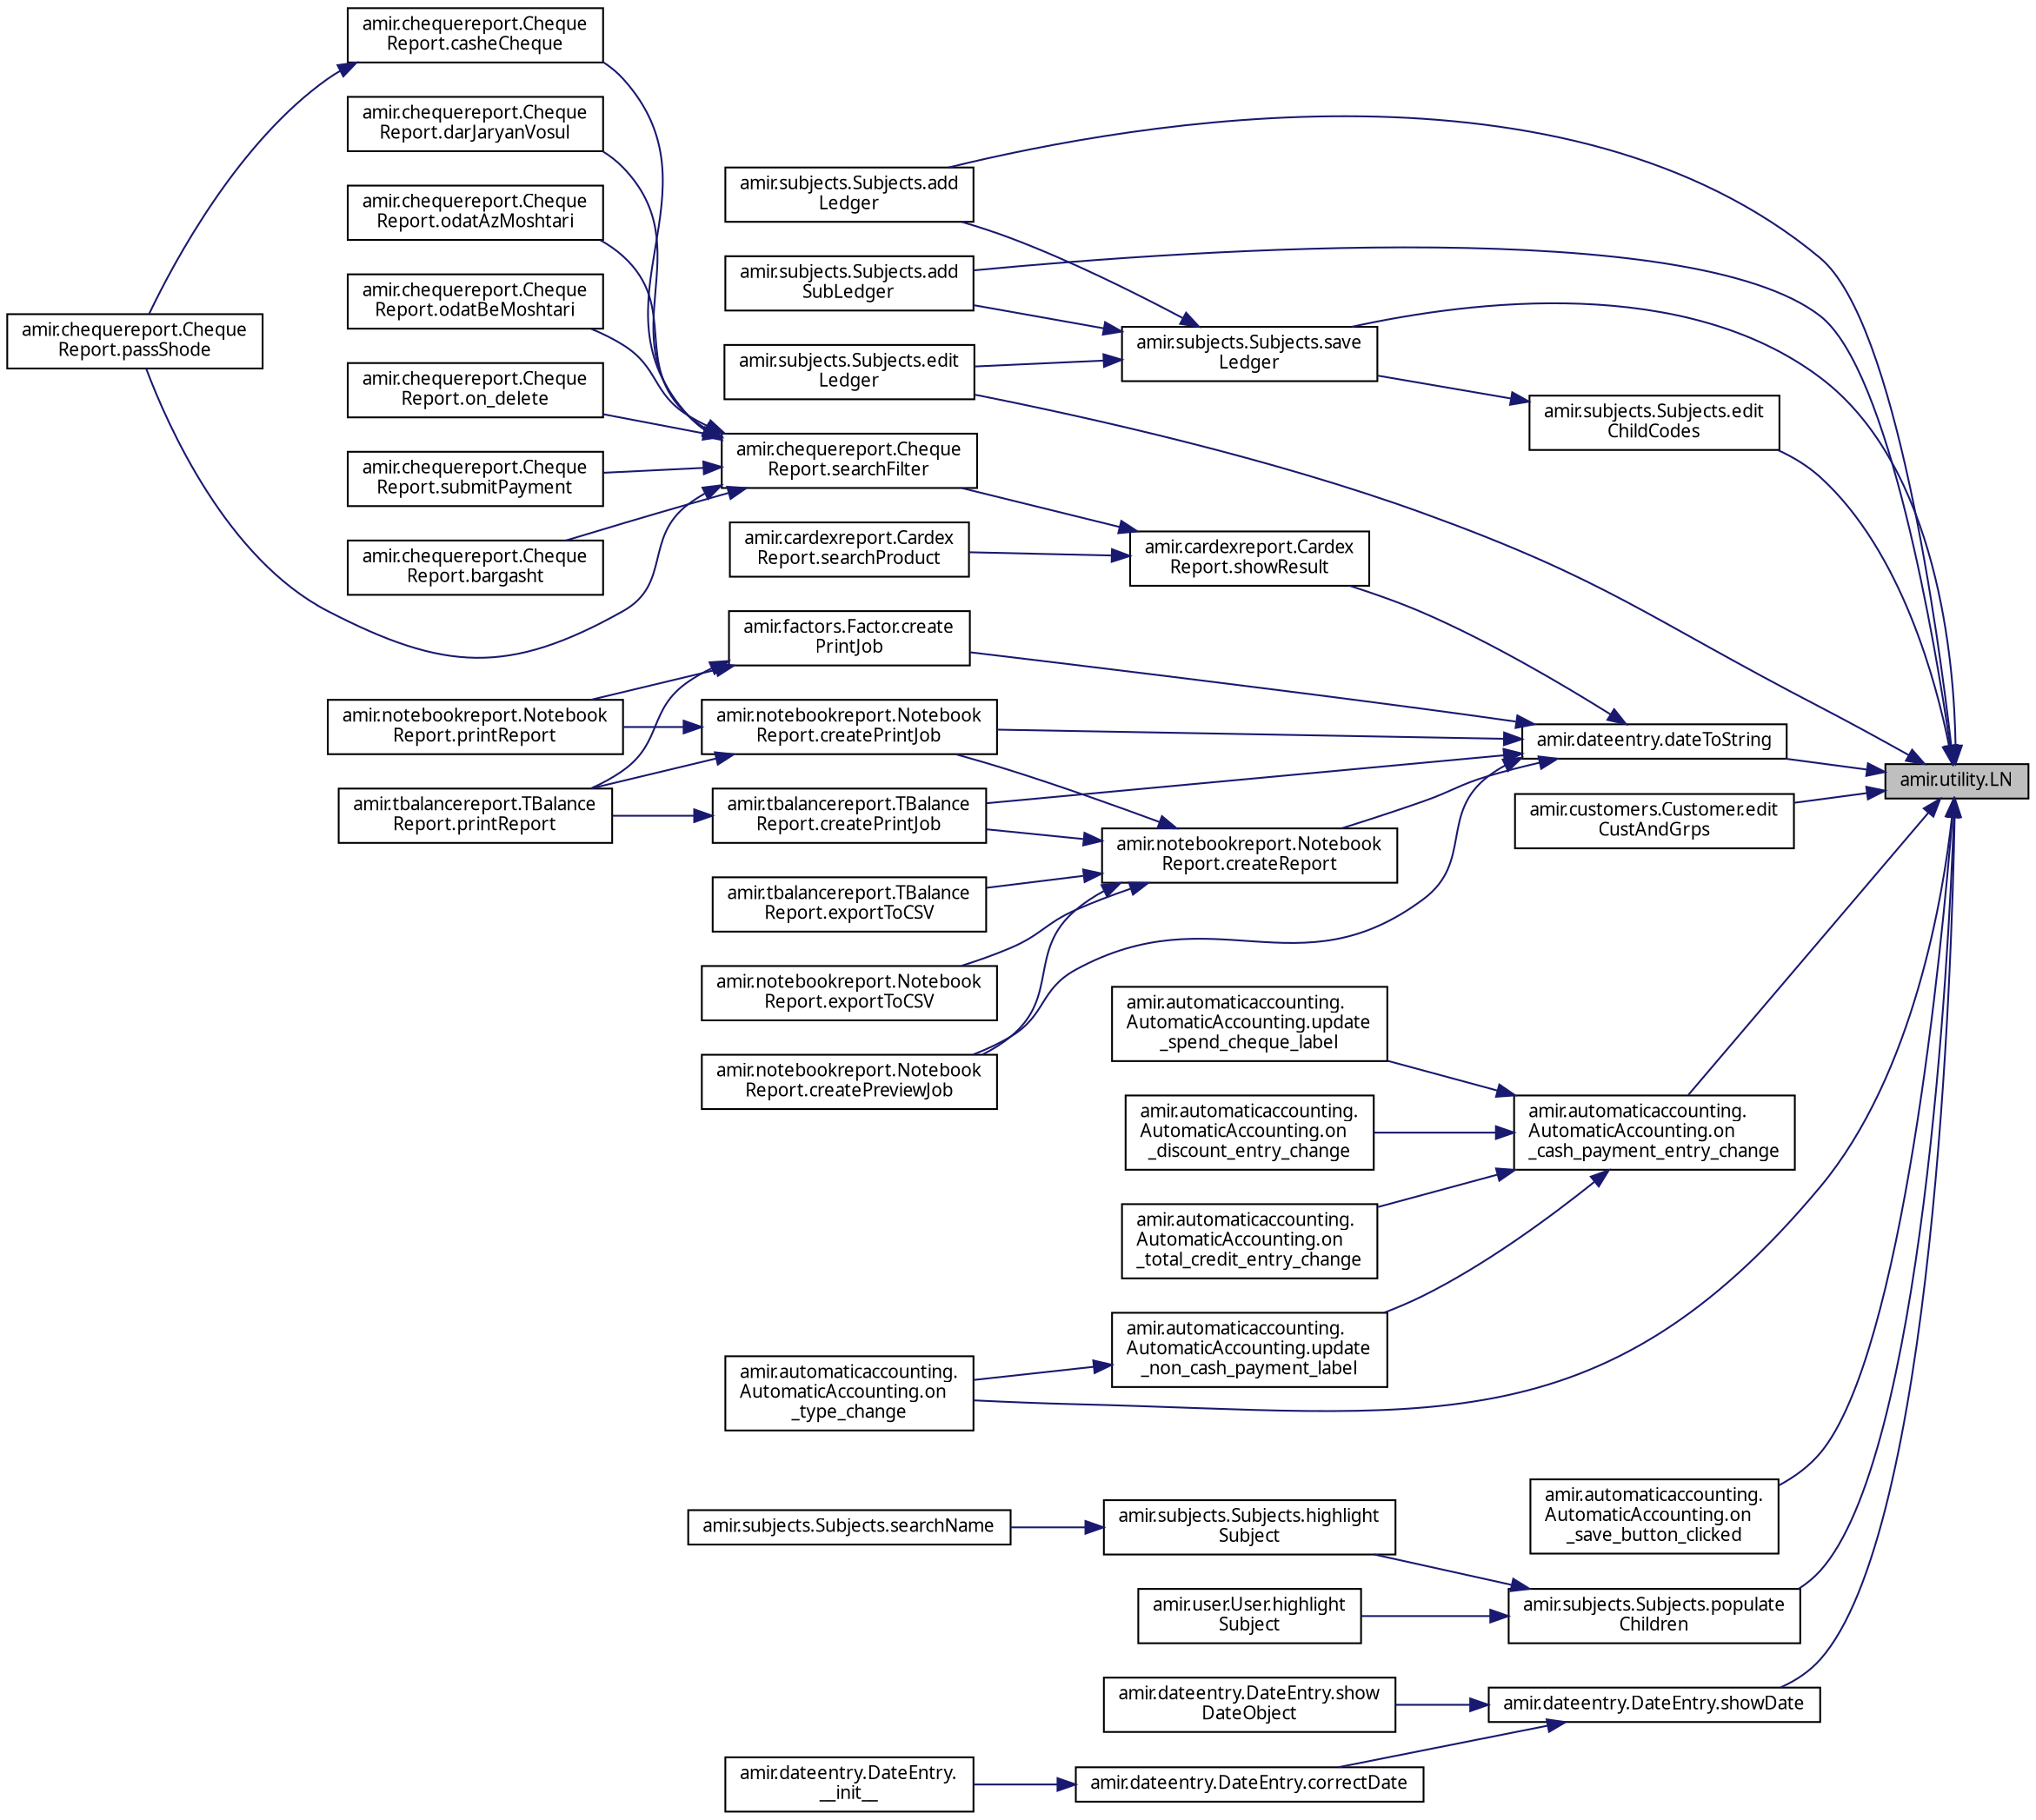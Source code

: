 digraph "amir.utility.LN"
{
 // LATEX_PDF_SIZE
  edge [fontname="FreeSans.ttf",fontsize="10",labelfontname="FreeSans.ttf",labelfontsize="10"];
  node [fontname="FreeSans.ttf",fontsize="10",shape=record];
  rankdir="RL";
  Node1 [label="amir.utility.LN",height=0.2,width=0.4,color="black", fillcolor="grey75", style="filled", fontcolor="black",tooltip="Check the active locale and choose number characters from that locale."];
  Node1 -> Node2 [dir="back",color="midnightblue",fontsize="10",style="solid",fontname="FreeSans.ttf"];
  Node2 [label="amir.subjects.Subjects.add\lLedger",height=0.2,width=0.4,color="black", fillcolor="white", style="filled",URL="$classamir_1_1subjects_1_1_subjects.html#a4b320d183a659d4766ab6302e6a96938",tooltip=" "];
  Node1 -> Node3 [dir="back",color="midnightblue",fontsize="10",style="solid",fontname="FreeSans.ttf"];
  Node3 [label="amir.subjects.Subjects.add\lSubLedger",height=0.2,width=0.4,color="black", fillcolor="white", style="filled",URL="$classamir_1_1subjects_1_1_subjects.html#ab9c5ab67178ed6c026d4b57f1acff304",tooltip=" "];
  Node1 -> Node4 [dir="back",color="midnightblue",fontsize="10",style="solid",fontname="FreeSans.ttf"];
  Node4 [label="amir.dateentry.dateToString",height=0.2,width=0.4,color="black", fillcolor="white", style="filled",URL="$group___utility.html#gadc610bce7b44487a4735f43ffa052b28",tooltip=" "];
  Node4 -> Node5 [dir="back",color="midnightblue",fontsize="10",style="solid",fontname="FreeSans.ttf"];
  Node5 [label="amir.notebookreport.Notebook\lReport.createPreviewJob",height=0.2,width=0.4,color="black", fillcolor="white", style="filled",URL="$classamir_1_1notebookreport_1_1_notebook_report.html#adb8b7fdb77e7edbe24350bb3871c3d1e",tooltip=" "];
  Node4 -> Node6 [dir="back",color="midnightblue",fontsize="10",style="solid",fontname="FreeSans.ttf"];
  Node6 [label="amir.tbalancereport.TBalance\lReport.createPrintJob",height=0.2,width=0.4,color="black", fillcolor="white", style="filled",URL="$classamir_1_1tbalancereport_1_1_t_balance_report.html#a36d5c862d4934b555d8a46cedccab3fd",tooltip=" "];
  Node6 -> Node7 [dir="back",color="midnightblue",fontsize="10",style="solid",fontname="FreeSans.ttf"];
  Node7 [label="amir.tbalancereport.TBalance\lReport.printReport",height=0.2,width=0.4,color="black", fillcolor="white", style="filled",URL="$classamir_1_1tbalancereport_1_1_t_balance_report.html#a37995b93f99097ff4445b2c64d3e8d62",tooltip=" "];
  Node4 -> Node8 [dir="back",color="midnightblue",fontsize="10",style="solid",fontname="FreeSans.ttf"];
  Node8 [label="amir.notebookreport.Notebook\lReport.createPrintJob",height=0.2,width=0.4,color="black", fillcolor="white", style="filled",URL="$classamir_1_1notebookreport_1_1_notebook_report.html#a38c80a94f3086056ed92c1bc87935e4d",tooltip=" "];
  Node8 -> Node7 [dir="back",color="midnightblue",fontsize="10",style="solid",fontname="FreeSans.ttf"];
  Node8 -> Node9 [dir="back",color="midnightblue",fontsize="10",style="solid",fontname="FreeSans.ttf"];
  Node9 [label="amir.notebookreport.Notebook\lReport.printReport",height=0.2,width=0.4,color="black", fillcolor="white", style="filled",URL="$classamir_1_1notebookreport_1_1_notebook_report.html#abc72ebb540ba085fabbdbe2d60ab9f2f",tooltip=" "];
  Node4 -> Node10 [dir="back",color="midnightblue",fontsize="10",style="solid",fontname="FreeSans.ttf"];
  Node10 [label="amir.factors.Factor.create\lPrintJob",height=0.2,width=0.4,color="black", fillcolor="white", style="filled",URL="$classamir_1_1factors_1_1_factor.html#a0d0b1126ef7fe3b9a19e5b64c853aef6",tooltip=" "];
  Node10 -> Node7 [dir="back",color="midnightblue",fontsize="10",style="solid",fontname="FreeSans.ttf"];
  Node10 -> Node9 [dir="back",color="midnightblue",fontsize="10",style="solid",fontname="FreeSans.ttf"];
  Node4 -> Node11 [dir="back",color="midnightblue",fontsize="10",style="solid",fontname="FreeSans.ttf"];
  Node11 [label="amir.notebookreport.Notebook\lReport.createReport",height=0.2,width=0.4,color="black", fillcolor="white", style="filled",URL="$classamir_1_1notebookreport_1_1_notebook_report.html#ac2c25ec9dce2b059496d10bb5d0297a0",tooltip=" "];
  Node11 -> Node5 [dir="back",color="midnightblue",fontsize="10",style="solid",fontname="FreeSans.ttf"];
  Node11 -> Node6 [dir="back",color="midnightblue",fontsize="10",style="solid",fontname="FreeSans.ttf"];
  Node11 -> Node8 [dir="back",color="midnightblue",fontsize="10",style="solid",fontname="FreeSans.ttf"];
  Node11 -> Node12 [dir="back",color="midnightblue",fontsize="10",style="solid",fontname="FreeSans.ttf"];
  Node12 [label="amir.tbalancereport.TBalance\lReport.exportToCSV",height=0.2,width=0.4,color="black", fillcolor="white", style="filled",URL="$classamir_1_1tbalancereport_1_1_t_balance_report.html#ace5a936c7795cf526c308ebcc64058a8",tooltip=" "];
  Node11 -> Node13 [dir="back",color="midnightblue",fontsize="10",style="solid",fontname="FreeSans.ttf"];
  Node13 [label="amir.notebookreport.Notebook\lReport.exportToCSV",height=0.2,width=0.4,color="black", fillcolor="white", style="filled",URL="$classamir_1_1notebookreport_1_1_notebook_report.html#a66a78c1940764fc6ed27f4197b7b2437",tooltip=" "];
  Node4 -> Node14 [dir="back",color="midnightblue",fontsize="10",style="solid",fontname="FreeSans.ttf"];
  Node14 [label="amir.cardexreport.Cardex\lReport.showResult",height=0.2,width=0.4,color="black", fillcolor="white", style="filled",URL="$classamir_1_1cardexreport_1_1_cardex_report.html#a401dc02ff91d512cfe00c592d1d2bb91",tooltip=" "];
  Node14 -> Node15 [dir="back",color="midnightblue",fontsize="10",style="solid",fontname="FreeSans.ttf"];
  Node15 [label="amir.chequereport.Cheque\lReport.searchFilter",height=0.2,width=0.4,color="black", fillcolor="white", style="filled",URL="$classamir_1_1chequereport_1_1_cheque_report.html#a9345bdece8c7179f5793ba469618c8a9",tooltip=" "];
  Node15 -> Node16 [dir="back",color="midnightblue",fontsize="10",style="solid",fontname="FreeSans.ttf"];
  Node16 [label="amir.chequereport.Cheque\lReport.bargasht",height=0.2,width=0.4,color="black", fillcolor="white", style="filled",URL="$classamir_1_1chequereport_1_1_cheque_report.html#ae8516315044d07edef4d3f1ec8e061b5",tooltip=" "];
  Node15 -> Node17 [dir="back",color="midnightblue",fontsize="10",style="solid",fontname="FreeSans.ttf"];
  Node17 [label="amir.chequereport.Cheque\lReport.casheCheque",height=0.2,width=0.4,color="black", fillcolor="white", style="filled",URL="$classamir_1_1chequereport_1_1_cheque_report.html#a6fe24d3510721618c901c12fccc622ed",tooltip=" "];
  Node17 -> Node18 [dir="back",color="midnightblue",fontsize="10",style="solid",fontname="FreeSans.ttf"];
  Node18 [label="amir.chequereport.Cheque\lReport.passShode",height=0.2,width=0.4,color="black", fillcolor="white", style="filled",URL="$classamir_1_1chequereport_1_1_cheque_report.html#a7ea42e8a42ae2de22e26cc71e8df0c78",tooltip=" "];
  Node15 -> Node19 [dir="back",color="midnightblue",fontsize="10",style="solid",fontname="FreeSans.ttf"];
  Node19 [label="amir.chequereport.Cheque\lReport.darJaryanVosul",height=0.2,width=0.4,color="black", fillcolor="white", style="filled",URL="$classamir_1_1chequereport_1_1_cheque_report.html#af094f1d69a6f1e01e421087a1c7657f7",tooltip=" "];
  Node15 -> Node20 [dir="back",color="midnightblue",fontsize="10",style="solid",fontname="FreeSans.ttf"];
  Node20 [label="amir.chequereport.Cheque\lReport.odatAzMoshtari",height=0.2,width=0.4,color="black", fillcolor="white", style="filled",URL="$classamir_1_1chequereport_1_1_cheque_report.html#a1da89797ed206aa88569b5689eb76b1c",tooltip=" "];
  Node15 -> Node21 [dir="back",color="midnightblue",fontsize="10",style="solid",fontname="FreeSans.ttf"];
  Node21 [label="amir.chequereport.Cheque\lReport.odatBeMoshtari",height=0.2,width=0.4,color="black", fillcolor="white", style="filled",URL="$classamir_1_1chequereport_1_1_cheque_report.html#a90914d0dfcb06a3697072fb07f1d86d2",tooltip=" "];
  Node15 -> Node22 [dir="back",color="midnightblue",fontsize="10",style="solid",fontname="FreeSans.ttf"];
  Node22 [label="amir.chequereport.Cheque\lReport.on_delete",height=0.2,width=0.4,color="black", fillcolor="white", style="filled",URL="$classamir_1_1chequereport_1_1_cheque_report.html#a49efeb96474a9e16f7b4453c9a90a668",tooltip=" "];
  Node15 -> Node18 [dir="back",color="midnightblue",fontsize="10",style="solid",fontname="FreeSans.ttf"];
  Node15 -> Node23 [dir="back",color="midnightblue",fontsize="10",style="solid",fontname="FreeSans.ttf"];
  Node23 [label="amir.chequereport.Cheque\lReport.submitPayment",height=0.2,width=0.4,color="black", fillcolor="white", style="filled",URL="$classamir_1_1chequereport_1_1_cheque_report.html#a5d348b754b36de0a4f15f538a02cc0c9",tooltip=" "];
  Node14 -> Node24 [dir="back",color="midnightblue",fontsize="10",style="solid",fontname="FreeSans.ttf"];
  Node24 [label="amir.cardexreport.Cardex\lReport.searchProduct",height=0.2,width=0.4,color="black", fillcolor="white", style="filled",URL="$classamir_1_1cardexreport_1_1_cardex_report.html#ac704fa5130724da3f7e88ec5aaf985e3",tooltip=" "];
  Node1 -> Node25 [dir="back",color="midnightblue",fontsize="10",style="solid",fontname="FreeSans.ttf"];
  Node25 [label="amir.subjects.Subjects.edit\lChildCodes",height=0.2,width=0.4,color="black", fillcolor="white", style="filled",URL="$classamir_1_1subjects_1_1_subjects.html#aab778eef2683bb155e3685a9b7035af7",tooltip=" "];
  Node25 -> Node26 [dir="back",color="midnightblue",fontsize="10",style="solid",fontname="FreeSans.ttf"];
  Node26 [label="amir.subjects.Subjects.save\lLedger",height=0.2,width=0.4,color="black", fillcolor="white", style="filled",URL="$classamir_1_1subjects_1_1_subjects.html#a743c312c9032712f520cdf99b8dccb9b",tooltip=" "];
  Node26 -> Node2 [dir="back",color="midnightblue",fontsize="10",style="solid",fontname="FreeSans.ttf"];
  Node26 -> Node3 [dir="back",color="midnightblue",fontsize="10",style="solid",fontname="FreeSans.ttf"];
  Node26 -> Node27 [dir="back",color="midnightblue",fontsize="10",style="solid",fontname="FreeSans.ttf"];
  Node27 [label="amir.subjects.Subjects.edit\lLedger",height=0.2,width=0.4,color="black", fillcolor="white", style="filled",URL="$classamir_1_1subjects_1_1_subjects.html#a054cd90efc7c64c02c6418bf06a483b9",tooltip=" "];
  Node1 -> Node28 [dir="back",color="midnightblue",fontsize="10",style="solid",fontname="FreeSans.ttf"];
  Node28 [label="amir.customers.Customer.edit\lCustAndGrps",height=0.2,width=0.4,color="black", fillcolor="white", style="filled",URL="$classamir_1_1customers_1_1_customer.html#a8701f3df2fe337319b0828c474e01184",tooltip=" "];
  Node1 -> Node27 [dir="back",color="midnightblue",fontsize="10",style="solid",fontname="FreeSans.ttf"];
  Node1 -> Node29 [dir="back",color="midnightblue",fontsize="10",style="solid",fontname="FreeSans.ttf"];
  Node29 [label="amir.automaticaccounting.\lAutomaticAccounting.on\l_cash_payment_entry_change",height=0.2,width=0.4,color="black", fillcolor="white", style="filled",URL="$classamir_1_1automaticaccounting_1_1_automatic_accounting.html#a5fac2f2542e978b9b64ffb709f05964d",tooltip=" "];
  Node29 -> Node30 [dir="back",color="midnightblue",fontsize="10",style="solid",fontname="FreeSans.ttf"];
  Node30 [label="amir.automaticaccounting.\lAutomaticAccounting.on\l_discount_entry_change",height=0.2,width=0.4,color="black", fillcolor="white", style="filled",URL="$classamir_1_1automaticaccounting_1_1_automatic_accounting.html#ac9508acb2d3646e0743cde95924715b6",tooltip=" "];
  Node29 -> Node31 [dir="back",color="midnightblue",fontsize="10",style="solid",fontname="FreeSans.ttf"];
  Node31 [label="amir.automaticaccounting.\lAutomaticAccounting.on\l_total_credit_entry_change",height=0.2,width=0.4,color="black", fillcolor="white", style="filled",URL="$classamir_1_1automaticaccounting_1_1_automatic_accounting.html#ad5c3e392137079651e9e956e525f0347",tooltip=" "];
  Node29 -> Node32 [dir="back",color="midnightblue",fontsize="10",style="solid",fontname="FreeSans.ttf"];
  Node32 [label="amir.automaticaccounting.\lAutomaticAccounting.update\l_non_cash_payment_label",height=0.2,width=0.4,color="black", fillcolor="white", style="filled",URL="$classamir_1_1automaticaccounting_1_1_automatic_accounting.html#a0a408123c67b2ee92f079d52f15f3404",tooltip=" "];
  Node32 -> Node33 [dir="back",color="midnightblue",fontsize="10",style="solid",fontname="FreeSans.ttf"];
  Node33 [label="amir.automaticaccounting.\lAutomaticAccounting.on\l_type_change",height=0.2,width=0.4,color="black", fillcolor="white", style="filled",URL="$classamir_1_1automaticaccounting_1_1_automatic_accounting.html#a85c148880bdff4a3f352d44f376ca718",tooltip=" "];
  Node29 -> Node34 [dir="back",color="midnightblue",fontsize="10",style="solid",fontname="FreeSans.ttf"];
  Node34 [label="amir.automaticaccounting.\lAutomaticAccounting.update\l_spend_cheque_label",height=0.2,width=0.4,color="black", fillcolor="white", style="filled",URL="$classamir_1_1automaticaccounting_1_1_automatic_accounting.html#a666e861555e5cc75638dc80b0c78f403",tooltip=" "];
  Node1 -> Node35 [dir="back",color="midnightblue",fontsize="10",style="solid",fontname="FreeSans.ttf"];
  Node35 [label="amir.automaticaccounting.\lAutomaticAccounting.on\l_save_button_clicked",height=0.2,width=0.4,color="black", fillcolor="white", style="filled",URL="$classamir_1_1automaticaccounting_1_1_automatic_accounting.html#a61a24afc7522be8df6528a08d815c0f0",tooltip=" "];
  Node1 -> Node33 [dir="back",color="midnightblue",fontsize="10",style="solid",fontname="FreeSans.ttf"];
  Node1 -> Node36 [dir="back",color="midnightblue",fontsize="10",style="solid",fontname="FreeSans.ttf"];
  Node36 [label="amir.subjects.Subjects.populate\lChildren",height=0.2,width=0.4,color="black", fillcolor="white", style="filled",URL="$classamir_1_1subjects_1_1_subjects.html#a9d7a9f0a68550dc19f47fb5f044fbc96",tooltip=" "];
  Node36 -> Node37 [dir="back",color="midnightblue",fontsize="10",style="solid",fontname="FreeSans.ttf"];
  Node37 [label="amir.user.User.highlight\lSubject",height=0.2,width=0.4,color="black", fillcolor="white", style="filled",URL="$classamir_1_1user_1_1_user.html#a24d031d51a262c27a50e338c1867d736",tooltip=" "];
  Node36 -> Node38 [dir="back",color="midnightblue",fontsize="10",style="solid",fontname="FreeSans.ttf"];
  Node38 [label="amir.subjects.Subjects.highlight\lSubject",height=0.2,width=0.4,color="black", fillcolor="white", style="filled",URL="$classamir_1_1subjects_1_1_subjects.html#ae2de4ce3c5ece97a8bbd16f2d96b04fc",tooltip=" "];
  Node38 -> Node39 [dir="back",color="midnightblue",fontsize="10",style="solid",fontname="FreeSans.ttf"];
  Node39 [label="amir.subjects.Subjects.searchName",height=0.2,width=0.4,color="black", fillcolor="white", style="filled",URL="$classamir_1_1subjects_1_1_subjects.html#a46f05a0eae01ae79918b836537f623c9",tooltip=" "];
  Node1 -> Node26 [dir="back",color="midnightblue",fontsize="10",style="solid",fontname="FreeSans.ttf"];
  Node1 -> Node40 [dir="back",color="midnightblue",fontsize="10",style="solid",fontname="FreeSans.ttf"];
  Node40 [label="amir.dateentry.DateEntry.showDate",height=0.2,width=0.4,color="black", fillcolor="white", style="filled",URL="$classamir_1_1dateentry_1_1_date_entry.html#ae924281cf9ab176c650ca0e3c8dd8223",tooltip=" "];
  Node40 -> Node41 [dir="back",color="midnightblue",fontsize="10",style="solid",fontname="FreeSans.ttf"];
  Node41 [label="amir.dateentry.DateEntry.correctDate",height=0.2,width=0.4,color="black", fillcolor="white", style="filled",URL="$classamir_1_1dateentry_1_1_date_entry.html#aadace8b0f3447de89a35d830751fb4ab",tooltip=" "];
  Node41 -> Node42 [dir="back",color="midnightblue",fontsize="10",style="solid",fontname="FreeSans.ttf"];
  Node42 [label="amir.dateentry.DateEntry.\l__init__",height=0.2,width=0.4,color="black", fillcolor="white", style="filled",URL="$classamir_1_1dateentry_1_1_date_entry.html#a7c57358bce67d5e3f2e563cb333ab405",tooltip=" "];
  Node40 -> Node43 [dir="back",color="midnightblue",fontsize="10",style="solid",fontname="FreeSans.ttf"];
  Node43 [label="amir.dateentry.DateEntry.show\lDateObject",height=0.2,width=0.4,color="black", fillcolor="white", style="filled",URL="$classamir_1_1dateentry_1_1_date_entry.html#a201d34cfaa846e5cdc9a94a6f08d60bf",tooltip=" "];
}
